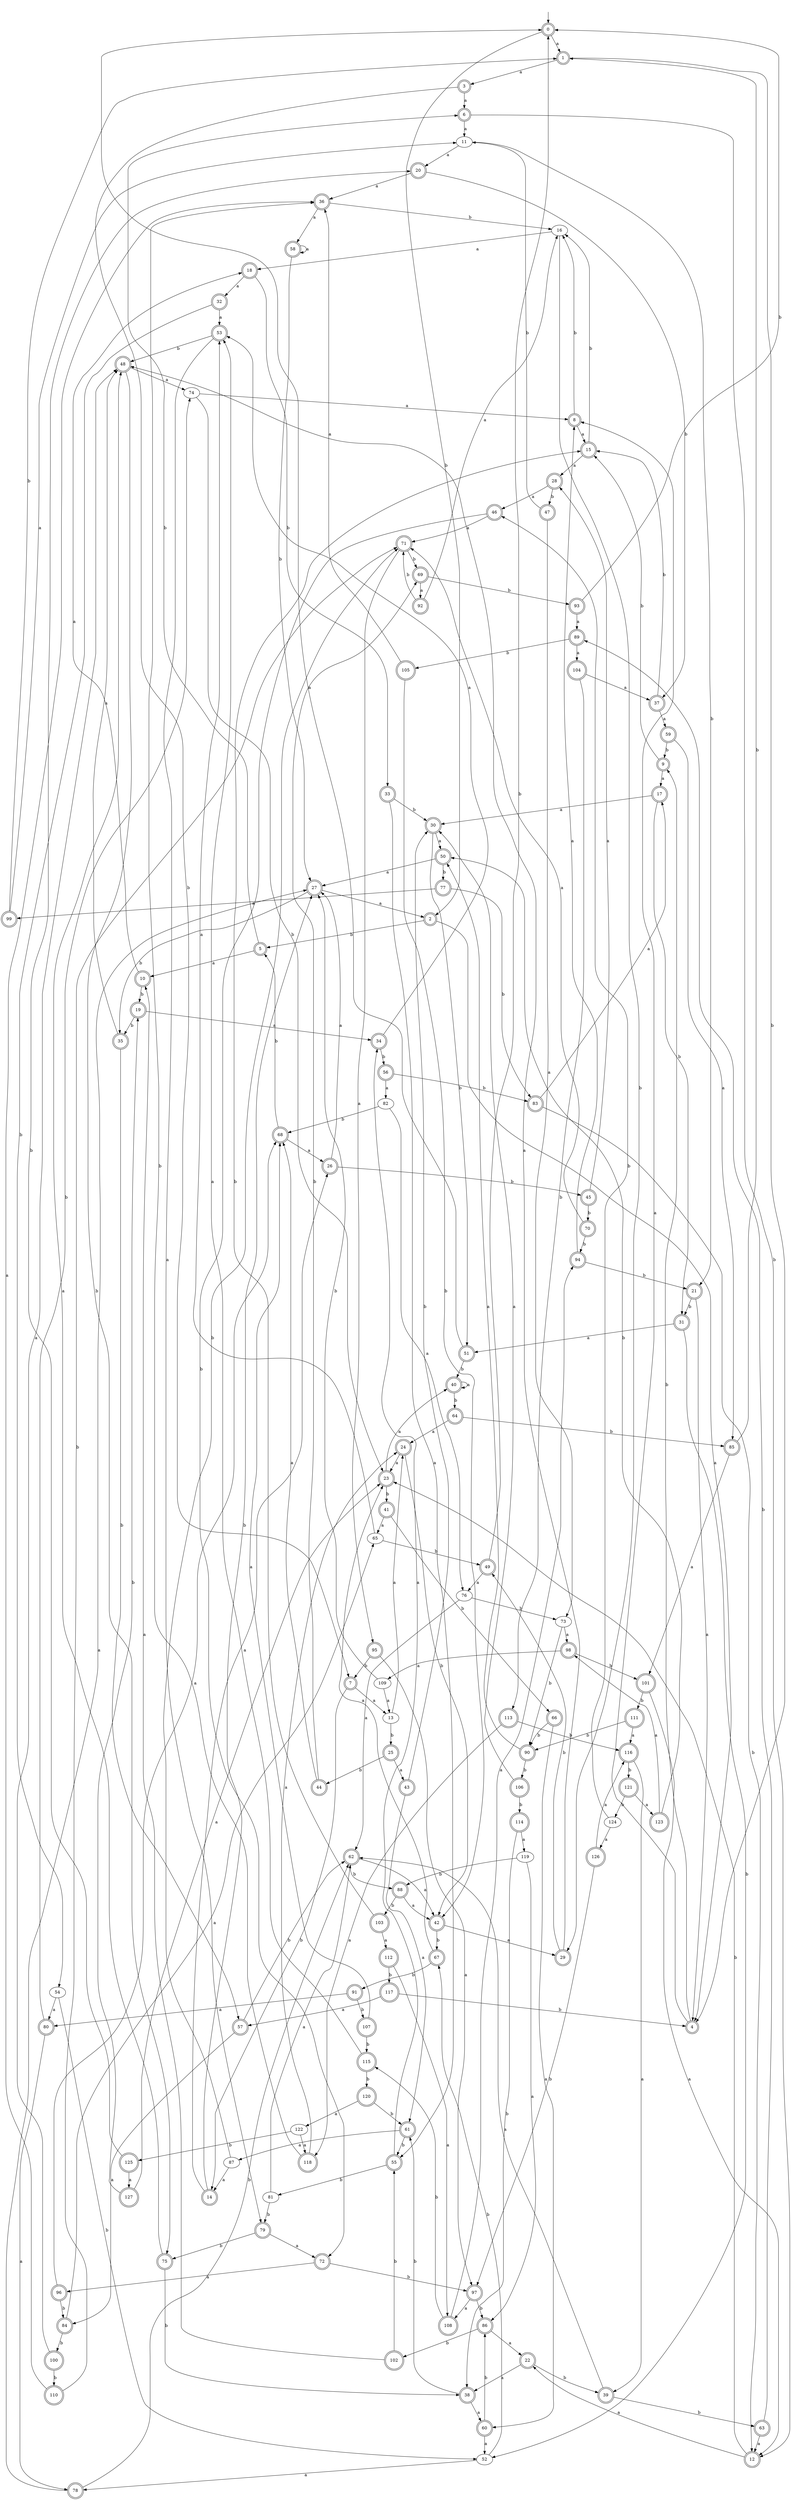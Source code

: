 digraph RandomDFA {
  __start0 [label="", shape=none];
  __start0 -> 0 [label=""];
  0 [shape=circle] [shape=doublecircle]
  0 -> 1 [label="a"]
  0 -> 2 [label="b"]
  1 [shape=doublecircle]
  1 -> 3 [label="a"]
  1 -> 4 [label="b"]
  2 [shape=doublecircle]
  2 -> 4 [label="a"]
  2 -> 5 [label="b"]
  3 [shape=doublecircle]
  3 -> 6 [label="a"]
  3 -> 7 [label="b"]
  4 [shape=doublecircle]
  4 -> 8 [label="a"]
  4 -> 9 [label="b"]
  5 [shape=doublecircle]
  5 -> 10 [label="a"]
  5 -> 6 [label="b"]
  6 [shape=doublecircle]
  6 -> 11 [label="a"]
  6 -> 12 [label="b"]
  7 [shape=doublecircle]
  7 -> 13 [label="a"]
  7 -> 14 [label="b"]
  8 [shape=doublecircle]
  8 -> 15 [label="a"]
  8 -> 16 [label="b"]
  9 [shape=doublecircle]
  9 -> 17 [label="a"]
  9 -> 15 [label="b"]
  10 [shape=doublecircle]
  10 -> 18 [label="a"]
  10 -> 19 [label="b"]
  11
  11 -> 20 [label="a"]
  11 -> 21 [label="b"]
  12 [shape=doublecircle]
  12 -> 22 [label="a"]
  12 -> 23 [label="b"]
  13
  13 -> 24 [label="a"]
  13 -> 25 [label="b"]
  14 [shape=doublecircle]
  14 -> 26 [label="a"]
  14 -> 27 [label="b"]
  15 [shape=doublecircle]
  15 -> 28 [label="a"]
  15 -> 16 [label="b"]
  16
  16 -> 18 [label="a"]
  16 -> 29 [label="b"]
  17 [shape=doublecircle]
  17 -> 30 [label="a"]
  17 -> 31 [label="b"]
  18 [shape=doublecircle]
  18 -> 32 [label="a"]
  18 -> 33 [label="b"]
  19 [shape=doublecircle]
  19 -> 34 [label="a"]
  19 -> 35 [label="b"]
  20 [shape=doublecircle]
  20 -> 36 [label="a"]
  20 -> 37 [label="b"]
  21 [shape=doublecircle]
  21 -> 4 [label="a"]
  21 -> 31 [label="b"]
  22 [shape=doublecircle]
  22 -> 38 [label="a"]
  22 -> 39 [label="b"]
  23 [shape=doublecircle]
  23 -> 40 [label="a"]
  23 -> 41 [label="b"]
  24 [shape=doublecircle]
  24 -> 23 [label="a"]
  24 -> 42 [label="b"]
  25 [shape=doublecircle]
  25 -> 43 [label="a"]
  25 -> 44 [label="b"]
  26 [shape=doublecircle]
  26 -> 27 [label="a"]
  26 -> 45 [label="b"]
  27 [shape=doublecircle]
  27 -> 2 [label="a"]
  27 -> 35 [label="b"]
  28 [shape=doublecircle]
  28 -> 46 [label="a"]
  28 -> 47 [label="b"]
  29 [shape=doublecircle]
  29 -> 48 [label="a"]
  29 -> 49 [label="b"]
  30 [shape=doublecircle]
  30 -> 50 [label="a"]
  30 -> 51 [label="b"]
  31 [shape=doublecircle]
  31 -> 51 [label="a"]
  31 -> 52 [label="b"]
  32 [shape=doublecircle]
  32 -> 53 [label="a"]
  32 -> 54 [label="b"]
  33 [shape=doublecircle]
  33 -> 55 [label="a"]
  33 -> 30 [label="b"]
  34 [shape=doublecircle]
  34 -> 53 [label="a"]
  34 -> 56 [label="b"]
  35 [shape=doublecircle]
  35 -> 48 [label="a"]
  35 -> 57 [label="b"]
  36 [shape=doublecircle]
  36 -> 58 [label="a"]
  36 -> 16 [label="b"]
  37 [shape=doublecircle]
  37 -> 59 [label="a"]
  37 -> 15 [label="b"]
  38 [shape=doublecircle]
  38 -> 60 [label="a"]
  38 -> 61 [label="b"]
  39 [shape=doublecircle]
  39 -> 62 [label="a"]
  39 -> 63 [label="b"]
  40 [shape=doublecircle]
  40 -> 40 [label="a"]
  40 -> 64 [label="b"]
  41 [shape=doublecircle]
  41 -> 65 [label="a"]
  41 -> 66 [label="b"]
  42 [shape=doublecircle]
  42 -> 29 [label="a"]
  42 -> 67 [label="b"]
  43 [shape=doublecircle]
  43 -> 61 [label="a"]
  43 -> 30 [label="b"]
  44 [shape=doublecircle]
  44 -> 68 [label="a"]
  44 -> 69 [label="b"]
  45 [shape=doublecircle]
  45 -> 28 [label="a"]
  45 -> 70 [label="b"]
  46 [shape=doublecircle]
  46 -> 71 [label="a"]
  46 -> 72 [label="b"]
  47 [shape=doublecircle]
  47 -> 73 [label="a"]
  47 -> 11 [label="b"]
  48 [shape=doublecircle]
  48 -> 74 [label="a"]
  48 -> 75 [label="b"]
  49 [shape=doublecircle]
  49 -> 76 [label="a"]
  49 -> 0 [label="b"]
  50 [shape=doublecircle]
  50 -> 27 [label="a"]
  50 -> 77 [label="b"]
  51 [shape=doublecircle]
  51 -> 0 [label="a"]
  51 -> 40 [label="b"]
  52
  52 -> 78 [label="a"]
  52 -> 67 [label="b"]
  53 [shape=doublecircle]
  53 -> 79 [label="a"]
  53 -> 48 [label="b"]
  54
  54 -> 80 [label="a"]
  54 -> 52 [label="b"]
  55 [shape=doublecircle]
  55 -> 34 [label="a"]
  55 -> 81 [label="b"]
  56 [shape=doublecircle]
  56 -> 82 [label="a"]
  56 -> 83 [label="b"]
  57 [shape=doublecircle]
  57 -> 84 [label="a"]
  57 -> 62 [label="b"]
  58 [shape=doublecircle]
  58 -> 58 [label="a"]
  58 -> 27 [label="b"]
  59 [shape=doublecircle]
  59 -> 85 [label="a"]
  59 -> 9 [label="b"]
  60 [shape=doublecircle]
  60 -> 52 [label="a"]
  60 -> 86 [label="b"]
  61 [shape=doublecircle]
  61 -> 87 [label="a"]
  61 -> 55 [label="b"]
  62 [shape=doublecircle]
  62 -> 42 [label="a"]
  62 -> 88 [label="b"]
  63 [shape=doublecircle]
  63 -> 12 [label="a"]
  63 -> 89 [label="b"]
  64 [shape=doublecircle]
  64 -> 24 [label="a"]
  64 -> 85 [label="b"]
  65
  65 -> 53 [label="a"]
  65 -> 49 [label="b"]
  66 [shape=doublecircle]
  66 -> 60 [label="a"]
  66 -> 90 [label="b"]
  67 [shape=doublecircle]
  67 -> 23 [label="a"]
  67 -> 91 [label="b"]
  68 [shape=doublecircle]
  68 -> 26 [label="a"]
  68 -> 5 [label="b"]
  69 [shape=doublecircle]
  69 -> 92 [label="a"]
  69 -> 93 [label="b"]
  70 [shape=doublecircle]
  70 -> 71 [label="a"]
  70 -> 94 [label="b"]
  71 [shape=doublecircle]
  71 -> 95 [label="a"]
  71 -> 69 [label="b"]
  72 [shape=doublecircle]
  72 -> 96 [label="a"]
  72 -> 97 [label="b"]
  73
  73 -> 98 [label="a"]
  73 -> 90 [label="b"]
  74
  74 -> 8 [label="a"]
  74 -> 23 [label="b"]
  75 [shape=doublecircle]
  75 -> 48 [label="a"]
  75 -> 38 [label="b"]
  76
  76 -> 62 [label="a"]
  76 -> 73 [label="b"]
  77 [shape=doublecircle]
  77 -> 99 [label="a"]
  77 -> 83 [label="b"]
  78 [shape=doublecircle]
  78 -> 27 [label="a"]
  78 -> 62 [label="b"]
  79 [shape=doublecircle]
  79 -> 72 [label="a"]
  79 -> 75 [label="b"]
  80 [shape=doublecircle]
  80 -> 78 [label="a"]
  80 -> 74 [label="b"]
  81
  81 -> 62 [label="a"]
  81 -> 79 [label="b"]
  82
  82 -> 76 [label="a"]
  82 -> 68 [label="b"]
  83 [shape=doublecircle]
  83 -> 17 [label="a"]
  83 -> 12 [label="b"]
  84 [shape=doublecircle]
  84 -> 65 [label="a"]
  84 -> 100 [label="b"]
  85 [shape=doublecircle]
  85 -> 101 [label="a"]
  85 -> 1 [label="b"]
  86 [shape=doublecircle]
  86 -> 22 [label="a"]
  86 -> 102 [label="b"]
  87
  87 -> 14 [label="a"]
  87 -> 71 [label="b"]
  88 [shape=doublecircle]
  88 -> 42 [label="a"]
  88 -> 103 [label="b"]
  89 [shape=doublecircle]
  89 -> 104 [label="a"]
  89 -> 105 [label="b"]
  90 [shape=doublecircle]
  90 -> 50 [label="a"]
  90 -> 106 [label="b"]
  91 [shape=doublecircle]
  91 -> 80 [label="a"]
  91 -> 107 [label="b"]
  92 [shape=doublecircle]
  92 -> 16 [label="a"]
  92 -> 71 [label="b"]
  93 [shape=doublecircle]
  93 -> 89 [label="a"]
  93 -> 0 [label="b"]
  94 [shape=doublecircle]
  94 -> 8 [label="a"]
  94 -> 21 [label="b"]
  95 [shape=doublecircle]
  95 -> 97 [label="a"]
  95 -> 7 [label="b"]
  96 [shape=doublecircle]
  96 -> 68 [label="a"]
  96 -> 84 [label="b"]
  97 [shape=doublecircle]
  97 -> 108 [label="a"]
  97 -> 86 [label="b"]
  98 [shape=doublecircle]
  98 -> 109 [label="a"]
  98 -> 101 [label="b"]
  99 [shape=doublecircle]
  99 -> 11 [label="a"]
  99 -> 1 [label="b"]
  100 [shape=doublecircle]
  100 -> 48 [label="a"]
  100 -> 110 [label="b"]
  101 [shape=doublecircle]
  101 -> 12 [label="a"]
  101 -> 111 [label="b"]
  102 [shape=doublecircle]
  102 -> 10 [label="a"]
  102 -> 55 [label="b"]
  103 [shape=doublecircle]
  103 -> 112 [label="a"]
  103 -> 15 [label="b"]
  104 [shape=doublecircle]
  104 -> 37 [label="a"]
  104 -> 113 [label="b"]
  105 [shape=doublecircle]
  105 -> 36 [label="a"]
  105 -> 42 [label="b"]
  106 [shape=doublecircle]
  106 -> 30 [label="a"]
  106 -> 114 [label="b"]
  107 [shape=doublecircle]
  107 -> 68 [label="a"]
  107 -> 115 [label="b"]
  108 [shape=doublecircle]
  108 -> 94 [label="a"]
  108 -> 115 [label="b"]
  109
  109 -> 13 [label="a"]
  109 -> 27 [label="b"]
  110 [shape=doublecircle]
  110 -> 36 [label="a"]
  110 -> 71 [label="b"]
  111 [shape=doublecircle]
  111 -> 116 [label="a"]
  111 -> 90 [label="b"]
  112 [shape=doublecircle]
  112 -> 108 [label="a"]
  112 -> 117 [label="b"]
  113 [shape=doublecircle]
  113 -> 118 [label="a"]
  113 -> 116 [label="b"]
  114 [shape=doublecircle]
  114 -> 119 [label="a"]
  114 -> 38 [label="b"]
  115 [shape=doublecircle]
  115 -> 53 [label="a"]
  115 -> 120 [label="b"]
  116 [shape=doublecircle]
  116 -> 39 [label="a"]
  116 -> 121 [label="b"]
  117 [shape=doublecircle]
  117 -> 57 [label="a"]
  117 -> 4 [label="b"]
  118 [shape=doublecircle]
  118 -> 24 [label="a"]
  118 -> 36 [label="b"]
  119
  119 -> 86 [label="a"]
  119 -> 88 [label="b"]
  120 [shape=doublecircle]
  120 -> 122 [label="a"]
  120 -> 61 [label="b"]
  121 [shape=doublecircle]
  121 -> 123 [label="a"]
  121 -> 124 [label="b"]
  122
  122 -> 118 [label="a"]
  122 -> 125 [label="b"]
  123 [shape=doublecircle]
  123 -> 98 [label="a"]
  123 -> 50 [label="b"]
  124
  124 -> 126 [label="a"]
  124 -> 46 [label="b"]
  125 [shape=doublecircle]
  125 -> 127 [label="a"]
  125 -> 20 [label="b"]
  126 [shape=doublecircle]
  126 -> 116 [label="a"]
  126 -> 97 [label="b"]
  127 [shape=doublecircle]
  127 -> 23 [label="a"]
  127 -> 19 [label="b"]
}
